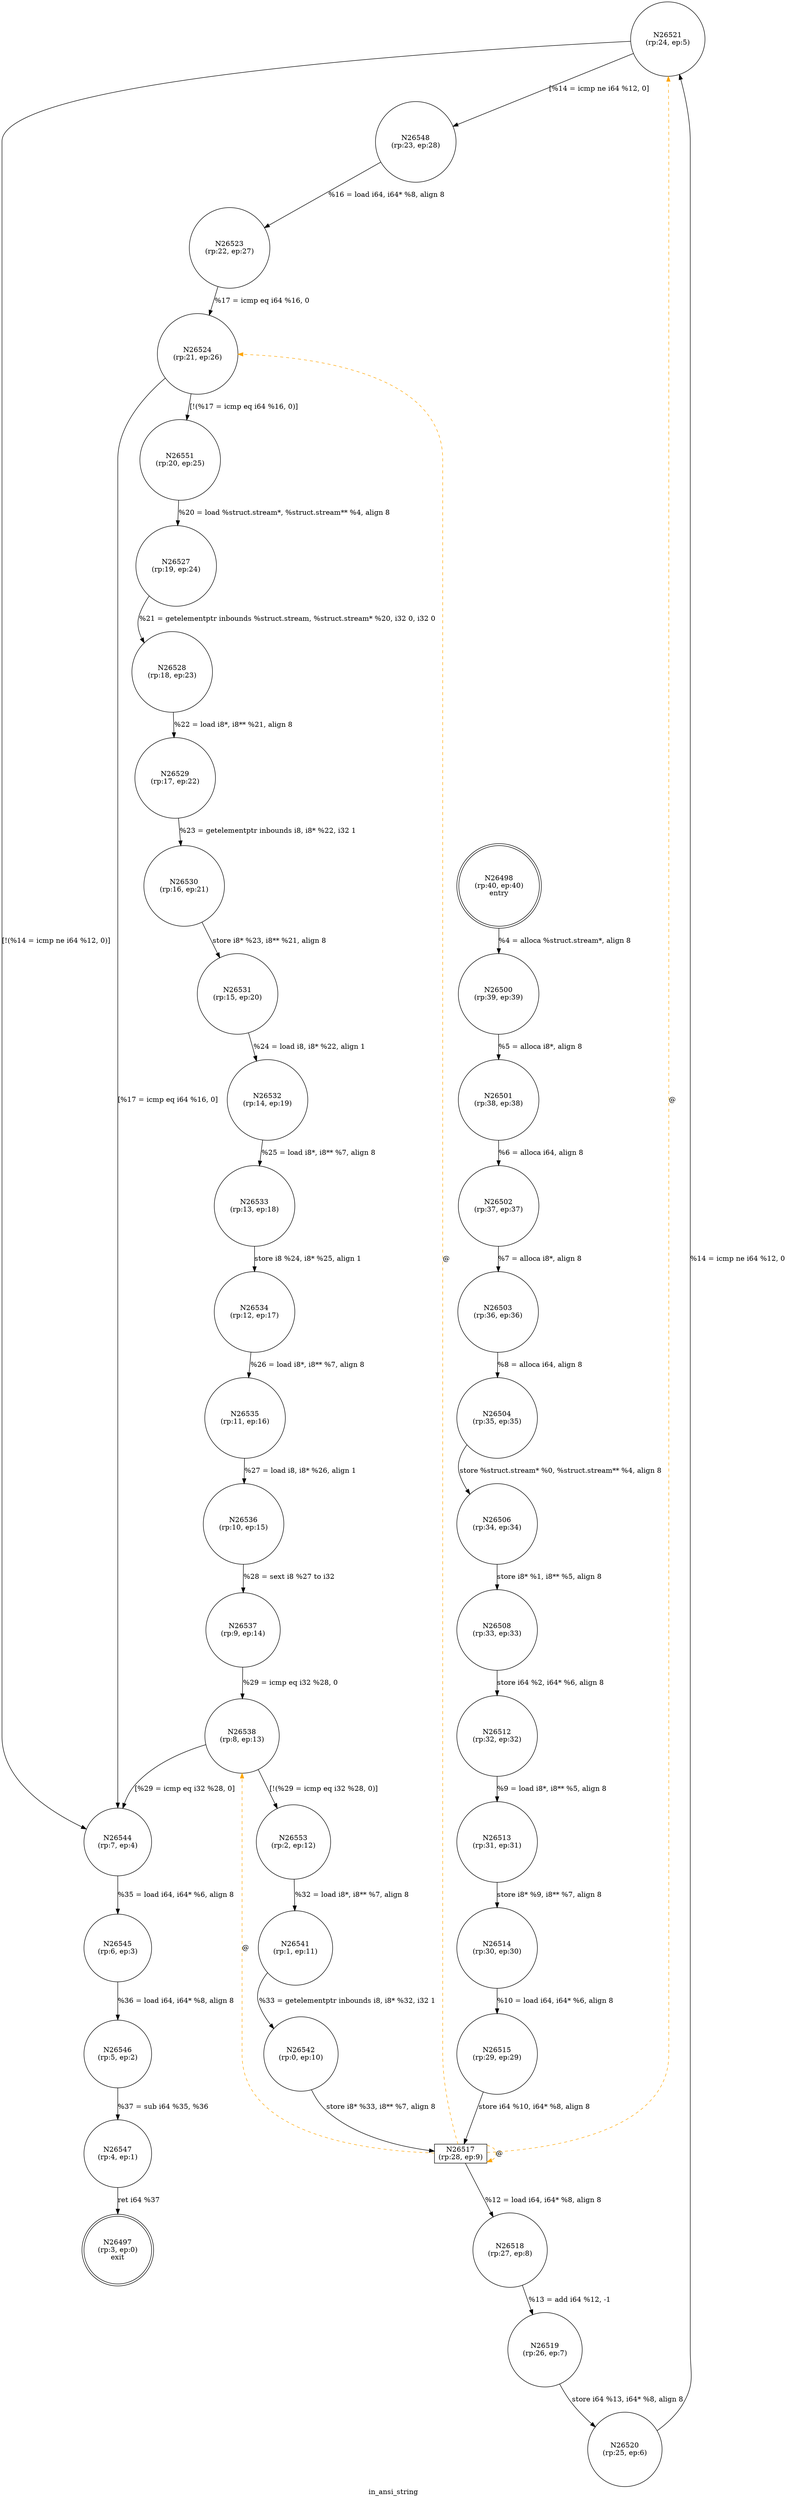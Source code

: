 digraph in_ansi_string {
label="in_ansi_string"
26497 [label="N26497\n(rp:3, ep:0)\nexit", shape="doublecircle"]
26498 [label="N26498\n(rp:40, ep:40)\nentry", shape="doublecircle"]
26498 -> 26500 [label="%4 = alloca %struct.stream*, align 8"]
26500 [label="N26500\n(rp:39, ep:39)", shape="circle"]
26500 -> 26501 [label="%5 = alloca i8*, align 8"]
26501 [label="N26501\n(rp:38, ep:38)", shape="circle"]
26501 -> 26502 [label="%6 = alloca i64, align 8"]
26502 [label="N26502\n(rp:37, ep:37)", shape="circle"]
26502 -> 26503 [label="%7 = alloca i8*, align 8"]
26503 [label="N26503\n(rp:36, ep:36)", shape="circle"]
26503 -> 26504 [label="%8 = alloca i64, align 8"]
26504 [label="N26504\n(rp:35, ep:35)", shape="circle"]
26504 -> 26506 [label="store %struct.stream* %0, %struct.stream** %4, align 8"]
26506 [label="N26506\n(rp:34, ep:34)", shape="circle"]
26506 -> 26508 [label="store i8* %1, i8** %5, align 8"]
26508 [label="N26508\n(rp:33, ep:33)", shape="circle"]
26508 -> 26512 [label="store i64 %2, i64* %6, align 8"]
26512 [label="N26512\n(rp:32, ep:32)", shape="circle"]
26512 -> 26513 [label="%9 = load i8*, i8** %5, align 8"]
26513 [label="N26513\n(rp:31, ep:31)", shape="circle"]
26513 -> 26514 [label="store i8* %9, i8** %7, align 8"]
26514 [label="N26514\n(rp:30, ep:30)", shape="circle"]
26514 -> 26515 [label="%10 = load i64, i64* %6, align 8"]
26515 [label="N26515\n(rp:29, ep:29)", shape="circle"]
26515 -> 26517 [label="store i64 %10, i64* %8, align 8"]
26517 [label="N26517\n(rp:28, ep:9)", shape="box"]
26517 -> 26518 [label="%12 = load i64, i64* %8, align 8"]
26517 -> 26517 [label="@", style="dashed", color="orange"]
26517 -> 26521 [label="@", style="dashed", color="orange"]
26517 -> 26538 [label="@", style="dashed", color="orange"]
26517 -> 26524 [label="@", style="dashed", color="orange"]
26518 [label="N26518\n(rp:27, ep:8)", shape="circle"]
26518 -> 26519 [label="%13 = add i64 %12, -1"]
26519 [label="N26519\n(rp:26, ep:7)", shape="circle"]
26519 -> 26520 [label="store i64 %13, i64* %8, align 8"]
26520 [label="N26520\n(rp:25, ep:6)", shape="circle"]
26520 -> 26521 [label="%14 = icmp ne i64 %12, 0"]
26521 [label="N26521\n(rp:24, ep:5)", shape="circle"]
26521 -> 26548 [label="[%14 = icmp ne i64 %12, 0]"]
26521 -> 26544 [label="[!(%14 = icmp ne i64 %12, 0)]"]
26523 [label="N26523\n(rp:22, ep:27)", shape="circle"]
26523 -> 26524 [label="%17 = icmp eq i64 %16, 0"]
26524 [label="N26524\n(rp:21, ep:26)", shape="circle"]
26524 -> 26551 [label="[!(%17 = icmp eq i64 %16, 0)]"]
26524 -> 26544 [label="[%17 = icmp eq i64 %16, 0]"]
26527 [label="N26527\n(rp:19, ep:24)", shape="circle"]
26527 -> 26528 [label="%21 = getelementptr inbounds %struct.stream, %struct.stream* %20, i32 0, i32 0"]
26528 [label="N26528\n(rp:18, ep:23)", shape="circle"]
26528 -> 26529 [label="%22 = load i8*, i8** %21, align 8"]
26529 [label="N26529\n(rp:17, ep:22)", shape="circle"]
26529 -> 26530 [label="%23 = getelementptr inbounds i8, i8* %22, i32 1"]
26530 [label="N26530\n(rp:16, ep:21)", shape="circle"]
26530 -> 26531 [label="store i8* %23, i8** %21, align 8"]
26531 [label="N26531\n(rp:15, ep:20)", shape="circle"]
26531 -> 26532 [label="%24 = load i8, i8* %22, align 1"]
26532 [label="N26532\n(rp:14, ep:19)", shape="circle"]
26532 -> 26533 [label="%25 = load i8*, i8** %7, align 8"]
26533 [label="N26533\n(rp:13, ep:18)", shape="circle"]
26533 -> 26534 [label="store i8 %24, i8* %25, align 1"]
26534 [label="N26534\n(rp:12, ep:17)", shape="circle"]
26534 -> 26535 [label="%26 = load i8*, i8** %7, align 8"]
26535 [label="N26535\n(rp:11, ep:16)", shape="circle"]
26535 -> 26536 [label="%27 = load i8, i8* %26, align 1"]
26536 [label="N26536\n(rp:10, ep:15)", shape="circle"]
26536 -> 26537 [label="%28 = sext i8 %27 to i32"]
26537 [label="N26537\n(rp:9, ep:14)", shape="circle"]
26537 -> 26538 [label="%29 = icmp eq i32 %28, 0"]
26538 [label="N26538\n(rp:8, ep:13)", shape="circle"]
26538 -> 26553 [label="[!(%29 = icmp eq i32 %28, 0)]"]
26538 -> 26544 [label="[%29 = icmp eq i32 %28, 0]"]
26541 [label="N26541\n(rp:1, ep:11)", shape="circle"]
26541 -> 26542 [label="%33 = getelementptr inbounds i8, i8* %32, i32 1"]
26542 [label="N26542\n(rp:0, ep:10)", shape="circle"]
26542 -> 26517 [label="store i8* %33, i8** %7, align 8"]
26544 [label="N26544\n(rp:7, ep:4)", shape="circle"]
26544 -> 26545 [label="%35 = load i64, i64* %6, align 8"]
26545 [label="N26545\n(rp:6, ep:3)", shape="circle"]
26545 -> 26546 [label="%36 = load i64, i64* %8, align 8"]
26546 [label="N26546\n(rp:5, ep:2)", shape="circle"]
26546 -> 26547 [label="%37 = sub i64 %35, %36"]
26547 [label="N26547\n(rp:4, ep:1)", shape="circle"]
26547 -> 26497 [label="ret i64 %37"]
26548 [label="N26548\n(rp:23, ep:28)", shape="circle"]
26548 -> 26523 [label="%16 = load i64, i64* %8, align 8"]
26551 [label="N26551\n(rp:20, ep:25)", shape="circle"]
26551 -> 26527 [label="%20 = load %struct.stream*, %struct.stream** %4, align 8"]
26553 [label="N26553\n(rp:2, ep:12)", shape="circle"]
26553 -> 26541 [label="%32 = load i8*, i8** %7, align 8"]
}
